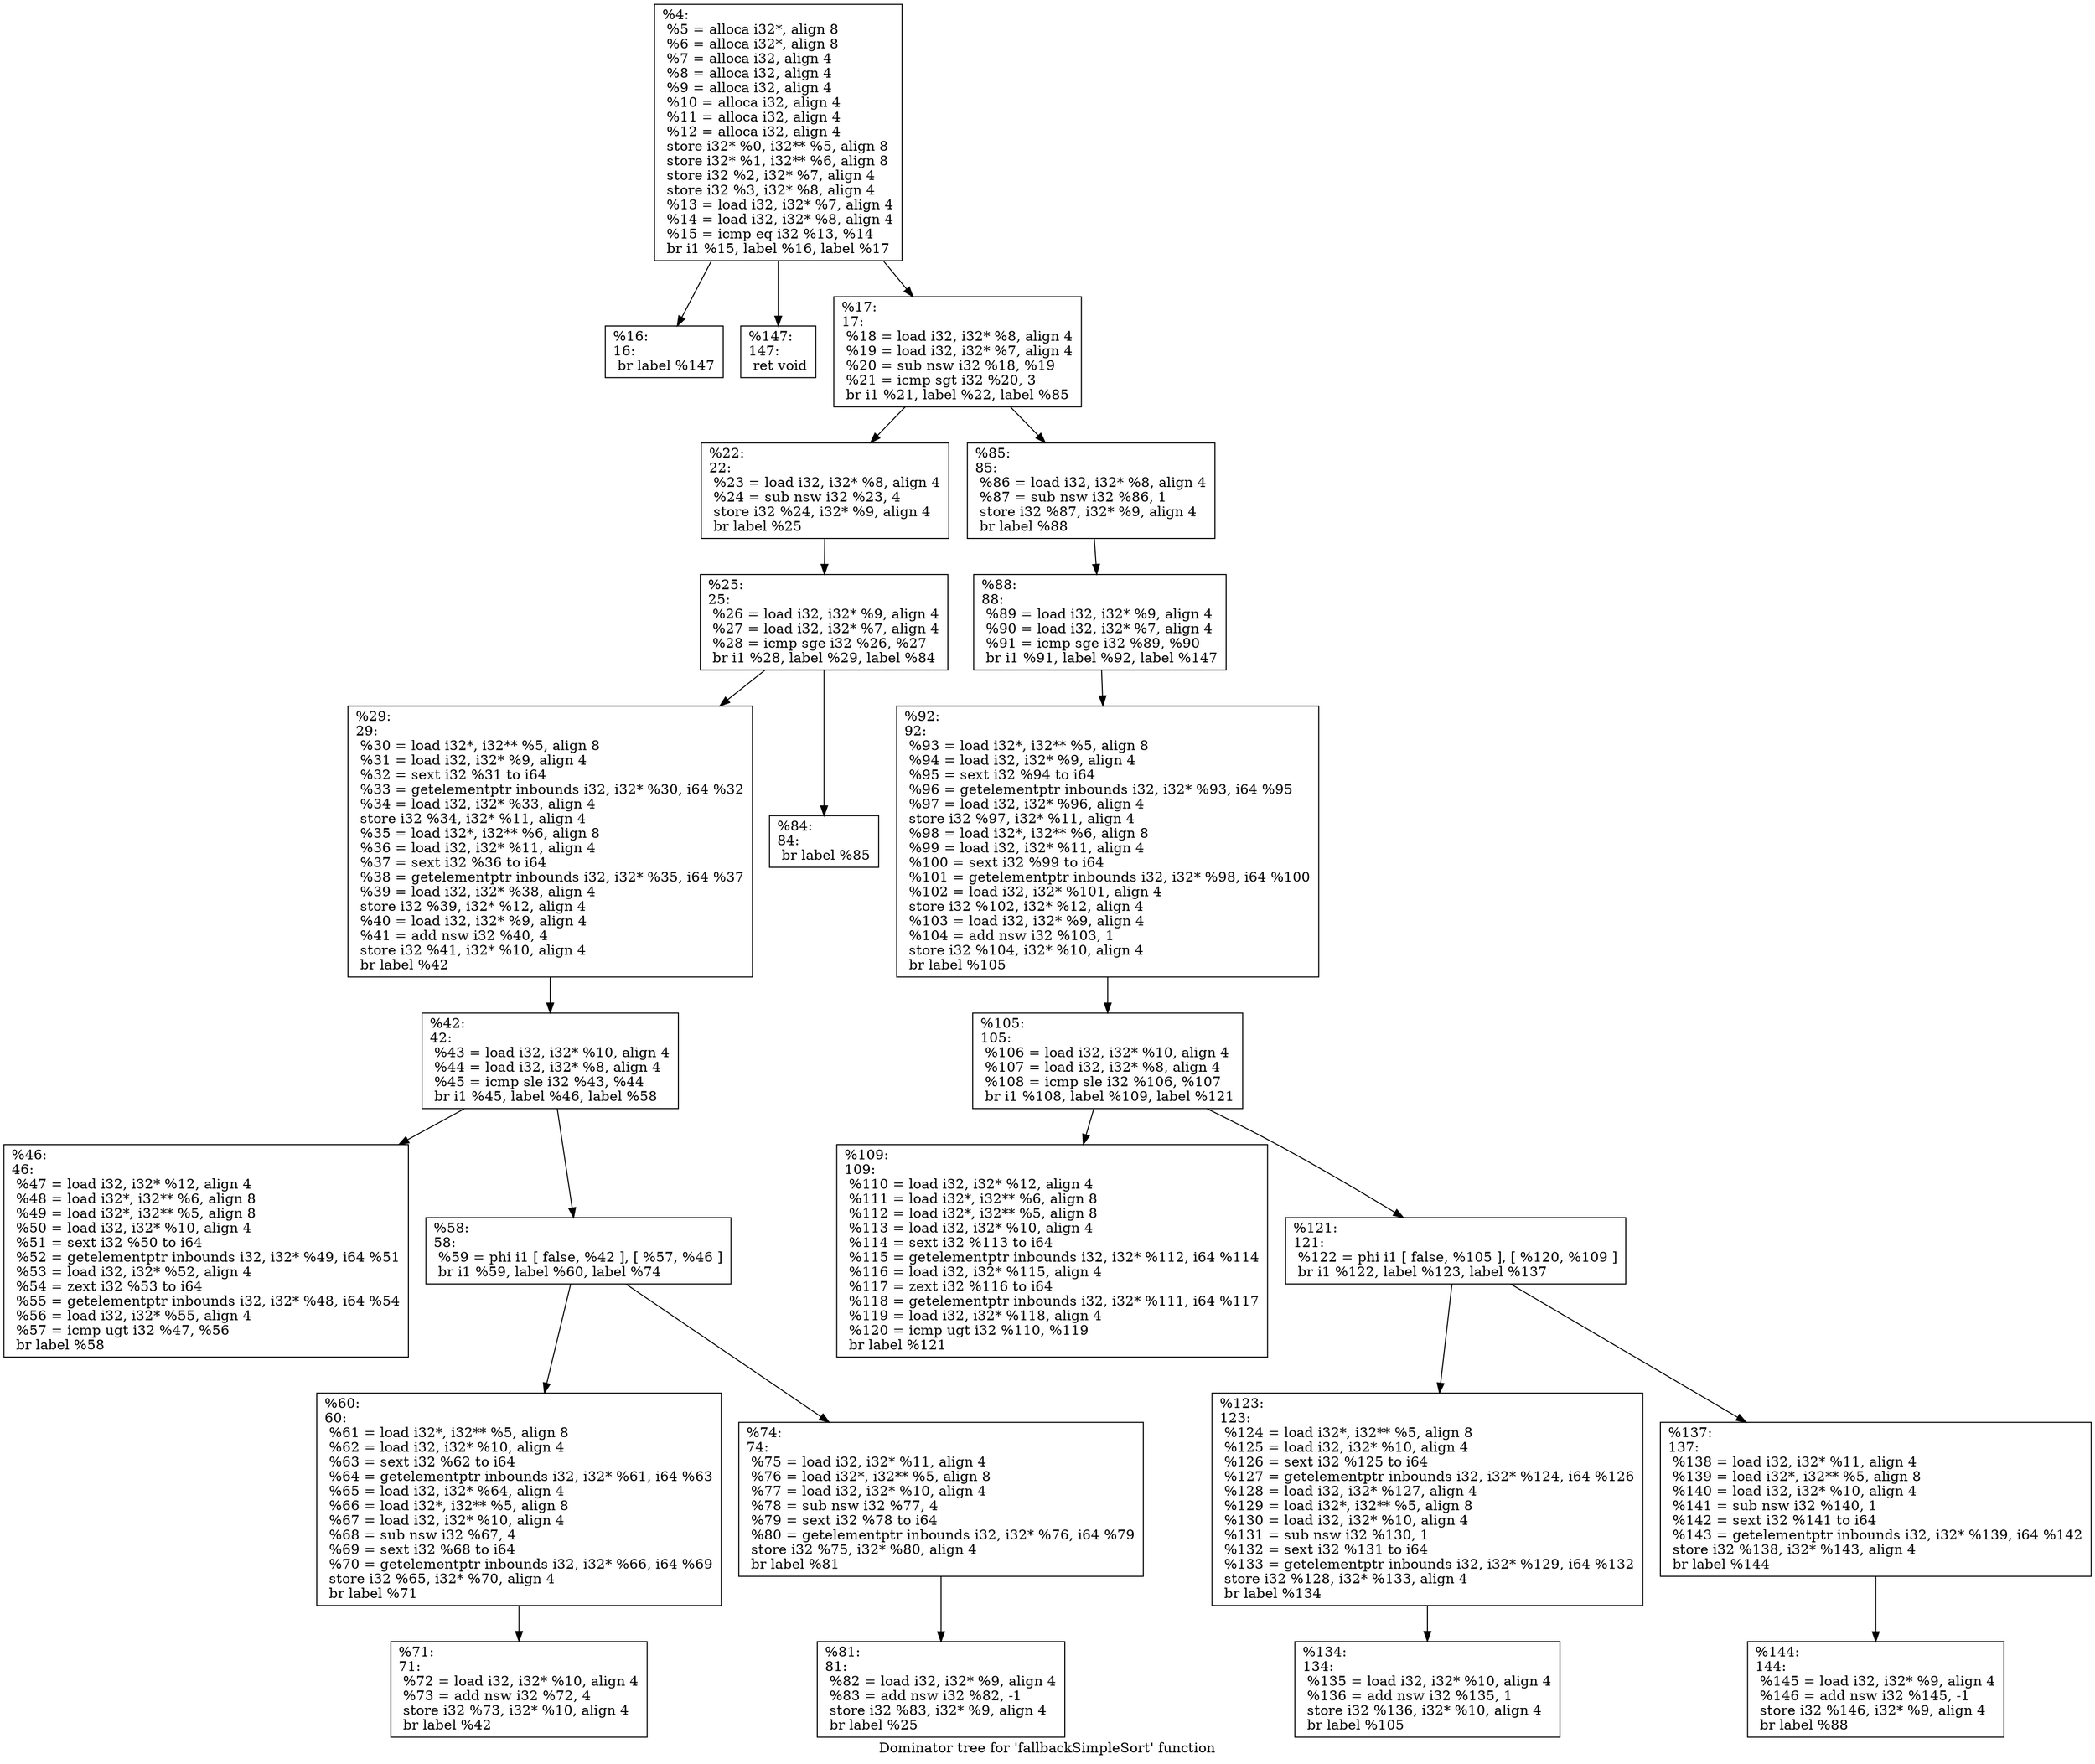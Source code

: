 digraph "Dominator tree for 'fallbackSimpleSort' function" {
	label="Dominator tree for 'fallbackSimpleSort' function";

	Node0xcd2b50 [shape=record,label="{%4:\l  %5 = alloca i32*, align 8\l  %6 = alloca i32*, align 8\l  %7 = alloca i32, align 4\l  %8 = alloca i32, align 4\l  %9 = alloca i32, align 4\l  %10 = alloca i32, align 4\l  %11 = alloca i32, align 4\l  %12 = alloca i32, align 4\l  store i32* %0, i32** %5, align 8\l  store i32* %1, i32** %6, align 8\l  store i32 %2, i32* %7, align 4\l  store i32 %3, i32* %8, align 4\l  %13 = load i32, i32* %7, align 4\l  %14 = load i32, i32* %8, align 4\l  %15 = icmp eq i32 %13, %14\l  br i1 %15, label %16, label %17\l}"];
	Node0xcd2b50 -> Node0xb7fd20;
	Node0xcd2b50 -> Node0xd86650;
	Node0xcd2b50 -> Node0xd59fa0;
	Node0xb7fd20 [shape=record,label="{%16:\l16:                                               \l  br label %147\l}"];
	Node0xd86650 [shape=record,label="{%147:\l147:                                              \l  ret void\l}"];
	Node0xd59fa0 [shape=record,label="{%17:\l17:                                               \l  %18 = load i32, i32* %8, align 4\l  %19 = load i32, i32* %7, align 4\l  %20 = sub nsw i32 %18, %19\l  %21 = icmp sgt i32 %20, 3\l  br i1 %21, label %22, label %85\l}"];
	Node0xd59fa0 -> Node0xc2df70;
	Node0xd59fa0 -> Node0xce1db0;
	Node0xc2df70 [shape=record,label="{%22:\l22:                                               \l  %23 = load i32, i32* %8, align 4\l  %24 = sub nsw i32 %23, 4\l  store i32 %24, i32* %9, align 4\l  br label %25\l}"];
	Node0xc2df70 -> Node0xc0b070;
	Node0xc0b070 [shape=record,label="{%25:\l25:                                               \l  %26 = load i32, i32* %9, align 4\l  %27 = load i32, i32* %7, align 4\l  %28 = icmp sge i32 %26, %27\l  br i1 %28, label %29, label %84\l}"];
	Node0xc0b070 -> Node0xc9df60;
	Node0xc0b070 -> Node0xbdaa30;
	Node0xc9df60 [shape=record,label="{%29:\l29:                                               \l  %30 = load i32*, i32** %5, align 8\l  %31 = load i32, i32* %9, align 4\l  %32 = sext i32 %31 to i64\l  %33 = getelementptr inbounds i32, i32* %30, i64 %32\l  %34 = load i32, i32* %33, align 4\l  store i32 %34, i32* %11, align 4\l  %35 = load i32*, i32** %6, align 8\l  %36 = load i32, i32* %11, align 4\l  %37 = sext i32 %36 to i64\l  %38 = getelementptr inbounds i32, i32* %35, i64 %37\l  %39 = load i32, i32* %38, align 4\l  store i32 %39, i32* %12, align 4\l  %40 = load i32, i32* %9, align 4\l  %41 = add nsw i32 %40, 4\l  store i32 %41, i32* %10, align 4\l  br label %42\l}"];
	Node0xc9df60 -> Node0xc8a920;
	Node0xc8a920 [shape=record,label="{%42:\l42:                                               \l  %43 = load i32, i32* %10, align 4\l  %44 = load i32, i32* %8, align 4\l  %45 = icmp sle i32 %43, %44\l  br i1 %45, label %46, label %58\l}"];
	Node0xc8a920 -> Node0xd466f0;
	Node0xc8a920 -> Node0xb41800;
	Node0xd466f0 [shape=record,label="{%46:\l46:                                               \l  %47 = load i32, i32* %12, align 4\l  %48 = load i32*, i32** %6, align 8\l  %49 = load i32*, i32** %5, align 8\l  %50 = load i32, i32* %10, align 4\l  %51 = sext i32 %50 to i64\l  %52 = getelementptr inbounds i32, i32* %49, i64 %51\l  %53 = load i32, i32* %52, align 4\l  %54 = zext i32 %53 to i64\l  %55 = getelementptr inbounds i32, i32* %48, i64 %54\l  %56 = load i32, i32* %55, align 4\l  %57 = icmp ugt i32 %47, %56\l  br label %58\l}"];
	Node0xb41800 [shape=record,label="{%58:\l58:                                               \l  %59 = phi i1 [ false, %42 ], [ %57, %46 ]\l  br i1 %59, label %60, label %74\l}"];
	Node0xb41800 -> Node0xcb4170;
	Node0xb41800 -> Node0xce3e40;
	Node0xcb4170 [shape=record,label="{%60:\l60:                                               \l  %61 = load i32*, i32** %5, align 8\l  %62 = load i32, i32* %10, align 4\l  %63 = sext i32 %62 to i64\l  %64 = getelementptr inbounds i32, i32* %61, i64 %63\l  %65 = load i32, i32* %64, align 4\l  %66 = load i32*, i32** %5, align 8\l  %67 = load i32, i32* %10, align 4\l  %68 = sub nsw i32 %67, 4\l  %69 = sext i32 %68 to i64\l  %70 = getelementptr inbounds i32, i32* %66, i64 %69\l  store i32 %65, i32* %70, align 4\l  br label %71\l}"];
	Node0xcb4170 -> Node0xcbf690;
	Node0xcbf690 [shape=record,label="{%71:\l71:                                               \l  %72 = load i32, i32* %10, align 4\l  %73 = add nsw i32 %72, 4\l  store i32 %73, i32* %10, align 4\l  br label %42\l}"];
	Node0xce3e40 [shape=record,label="{%74:\l74:                                               \l  %75 = load i32, i32* %11, align 4\l  %76 = load i32*, i32** %5, align 8\l  %77 = load i32, i32* %10, align 4\l  %78 = sub nsw i32 %77, 4\l  %79 = sext i32 %78 to i64\l  %80 = getelementptr inbounds i32, i32* %76, i64 %79\l  store i32 %75, i32* %80, align 4\l  br label %81\l}"];
	Node0xce3e40 -> Node0xcdf1e0;
	Node0xcdf1e0 [shape=record,label="{%81:\l81:                                               \l  %82 = load i32, i32* %9, align 4\l  %83 = add nsw i32 %82, -1\l  store i32 %83, i32* %9, align 4\l  br label %25\l}"];
	Node0xbdaa30 [shape=record,label="{%84:\l84:                                               \l  br label %85\l}"];
	Node0xce1db0 [shape=record,label="{%85:\l85:                                               \l  %86 = load i32, i32* %8, align 4\l  %87 = sub nsw i32 %86, 1\l  store i32 %87, i32* %9, align 4\l  br label %88\l}"];
	Node0xce1db0 -> Node0xcaee50;
	Node0xcaee50 [shape=record,label="{%88:\l88:                                               \l  %89 = load i32, i32* %9, align 4\l  %90 = load i32, i32* %7, align 4\l  %91 = icmp sge i32 %89, %90\l  br i1 %91, label %92, label %147\l}"];
	Node0xcaee50 -> Node0xc73160;
	Node0xc73160 [shape=record,label="{%92:\l92:                                               \l  %93 = load i32*, i32** %5, align 8\l  %94 = load i32, i32* %9, align 4\l  %95 = sext i32 %94 to i64\l  %96 = getelementptr inbounds i32, i32* %93, i64 %95\l  %97 = load i32, i32* %96, align 4\l  store i32 %97, i32* %11, align 4\l  %98 = load i32*, i32** %6, align 8\l  %99 = load i32, i32* %11, align 4\l  %100 = sext i32 %99 to i64\l  %101 = getelementptr inbounds i32, i32* %98, i64 %100\l  %102 = load i32, i32* %101, align 4\l  store i32 %102, i32* %12, align 4\l  %103 = load i32, i32* %9, align 4\l  %104 = add nsw i32 %103, 1\l  store i32 %104, i32* %10, align 4\l  br label %105\l}"];
	Node0xc73160 -> Node0xd73cd0;
	Node0xd73cd0 [shape=record,label="{%105:\l105:                                              \l  %106 = load i32, i32* %10, align 4\l  %107 = load i32, i32* %8, align 4\l  %108 = icmp sle i32 %106, %107\l  br i1 %108, label %109, label %121\l}"];
	Node0xd73cd0 -> Node0xcdd860;
	Node0xd73cd0 -> Node0xcd5750;
	Node0xcdd860 [shape=record,label="{%109:\l109:                                              \l  %110 = load i32, i32* %12, align 4\l  %111 = load i32*, i32** %6, align 8\l  %112 = load i32*, i32** %5, align 8\l  %113 = load i32, i32* %10, align 4\l  %114 = sext i32 %113 to i64\l  %115 = getelementptr inbounds i32, i32* %112, i64 %114\l  %116 = load i32, i32* %115, align 4\l  %117 = zext i32 %116 to i64\l  %118 = getelementptr inbounds i32, i32* %111, i64 %117\l  %119 = load i32, i32* %118, align 4\l  %120 = icmp ugt i32 %110, %119\l  br label %121\l}"];
	Node0xcd5750 [shape=record,label="{%121:\l121:                                              \l  %122 = phi i1 [ false, %105 ], [ %120, %109 ]\l  br i1 %122, label %123, label %137\l}"];
	Node0xcd5750 -> Node0xd591b0;
	Node0xcd5750 -> Node0xc95300;
	Node0xd591b0 [shape=record,label="{%123:\l123:                                              \l  %124 = load i32*, i32** %5, align 8\l  %125 = load i32, i32* %10, align 4\l  %126 = sext i32 %125 to i64\l  %127 = getelementptr inbounds i32, i32* %124, i64 %126\l  %128 = load i32, i32* %127, align 4\l  %129 = load i32*, i32** %5, align 8\l  %130 = load i32, i32* %10, align 4\l  %131 = sub nsw i32 %130, 1\l  %132 = sext i32 %131 to i64\l  %133 = getelementptr inbounds i32, i32* %129, i64 %132\l  store i32 %128, i32* %133, align 4\l  br label %134\l}"];
	Node0xd591b0 -> Node0xd5f4d0;
	Node0xd5f4d0 [shape=record,label="{%134:\l134:                                              \l  %135 = load i32, i32* %10, align 4\l  %136 = add nsw i32 %135, 1\l  store i32 %136, i32* %10, align 4\l  br label %105\l}"];
	Node0xc95300 [shape=record,label="{%137:\l137:                                              \l  %138 = load i32, i32* %11, align 4\l  %139 = load i32*, i32** %5, align 8\l  %140 = load i32, i32* %10, align 4\l  %141 = sub nsw i32 %140, 1\l  %142 = sext i32 %141 to i64\l  %143 = getelementptr inbounds i32, i32* %139, i64 %142\l  store i32 %138, i32* %143, align 4\l  br label %144\l}"];
	Node0xc95300 -> Node0xca49d0;
	Node0xca49d0 [shape=record,label="{%144:\l144:                                              \l  %145 = load i32, i32* %9, align 4\l  %146 = add nsw i32 %145, -1\l  store i32 %146, i32* %9, align 4\l  br label %88\l}"];
}
